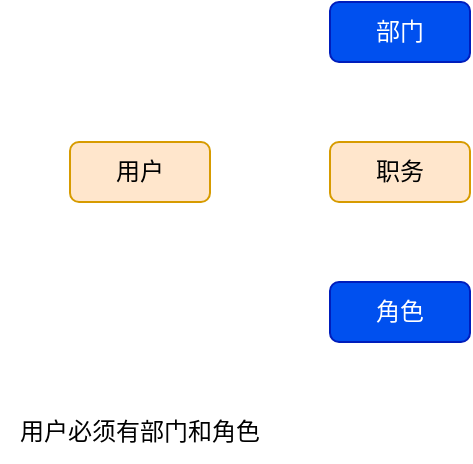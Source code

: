 <mxfile version="28.0.6">
  <diagram name="用户权限" id="W-fDe8emkCAVPKUDYQbM">
    <mxGraphModel dx="1426" dy="743" grid="1" gridSize="10" guides="1" tooltips="1" connect="1" arrows="1" fold="1" page="1" pageScale="1" pageWidth="827" pageHeight="1169" math="0" shadow="0">
      <root>
        <mxCell id="0" />
        <mxCell id="1" parent="0" />
        <mxCell id="Fa9SJefxMboqEr4pW7fy-1" value="用户" style="rounded=1;whiteSpace=wrap;html=1;fillColor=#ffe6cc;strokeColor=#d79b00;" parent="1" vertex="1">
          <mxGeometry x="100" y="490" width="70" height="30" as="geometry" />
        </mxCell>
        <mxCell id="T-lULtYK8KFaJdvM1O1u-1" value="部门" style="rounded=1;whiteSpace=wrap;html=1;fillColor=#0050ef;strokeColor=#001DBC;fontColor=#ffffff;" vertex="1" parent="1">
          <mxGeometry x="230" y="420" width="70" height="30" as="geometry" />
        </mxCell>
        <mxCell id="T-lULtYK8KFaJdvM1O1u-2" value="职务" style="rounded=1;whiteSpace=wrap;html=1;fillColor=#ffe6cc;strokeColor=#d79b00;" vertex="1" parent="1">
          <mxGeometry x="230" y="490" width="70" height="30" as="geometry" />
        </mxCell>
        <mxCell id="T-lULtYK8KFaJdvM1O1u-3" value="角色" style="rounded=1;whiteSpace=wrap;html=1;fillColor=#0050ef;strokeColor=#001DBC;fontColor=#ffffff;" vertex="1" parent="1">
          <mxGeometry x="230" y="560" width="70" height="30" as="geometry" />
        </mxCell>
        <mxCell id="T-lULtYK8KFaJdvM1O1u-4" value="用户必须有部门和角色" style="text;html=1;align=center;verticalAlign=middle;whiteSpace=wrap;rounded=0;" vertex="1" parent="1">
          <mxGeometry x="65" y="620" width="140" height="30" as="geometry" />
        </mxCell>
      </root>
    </mxGraphModel>
  </diagram>
</mxfile>
